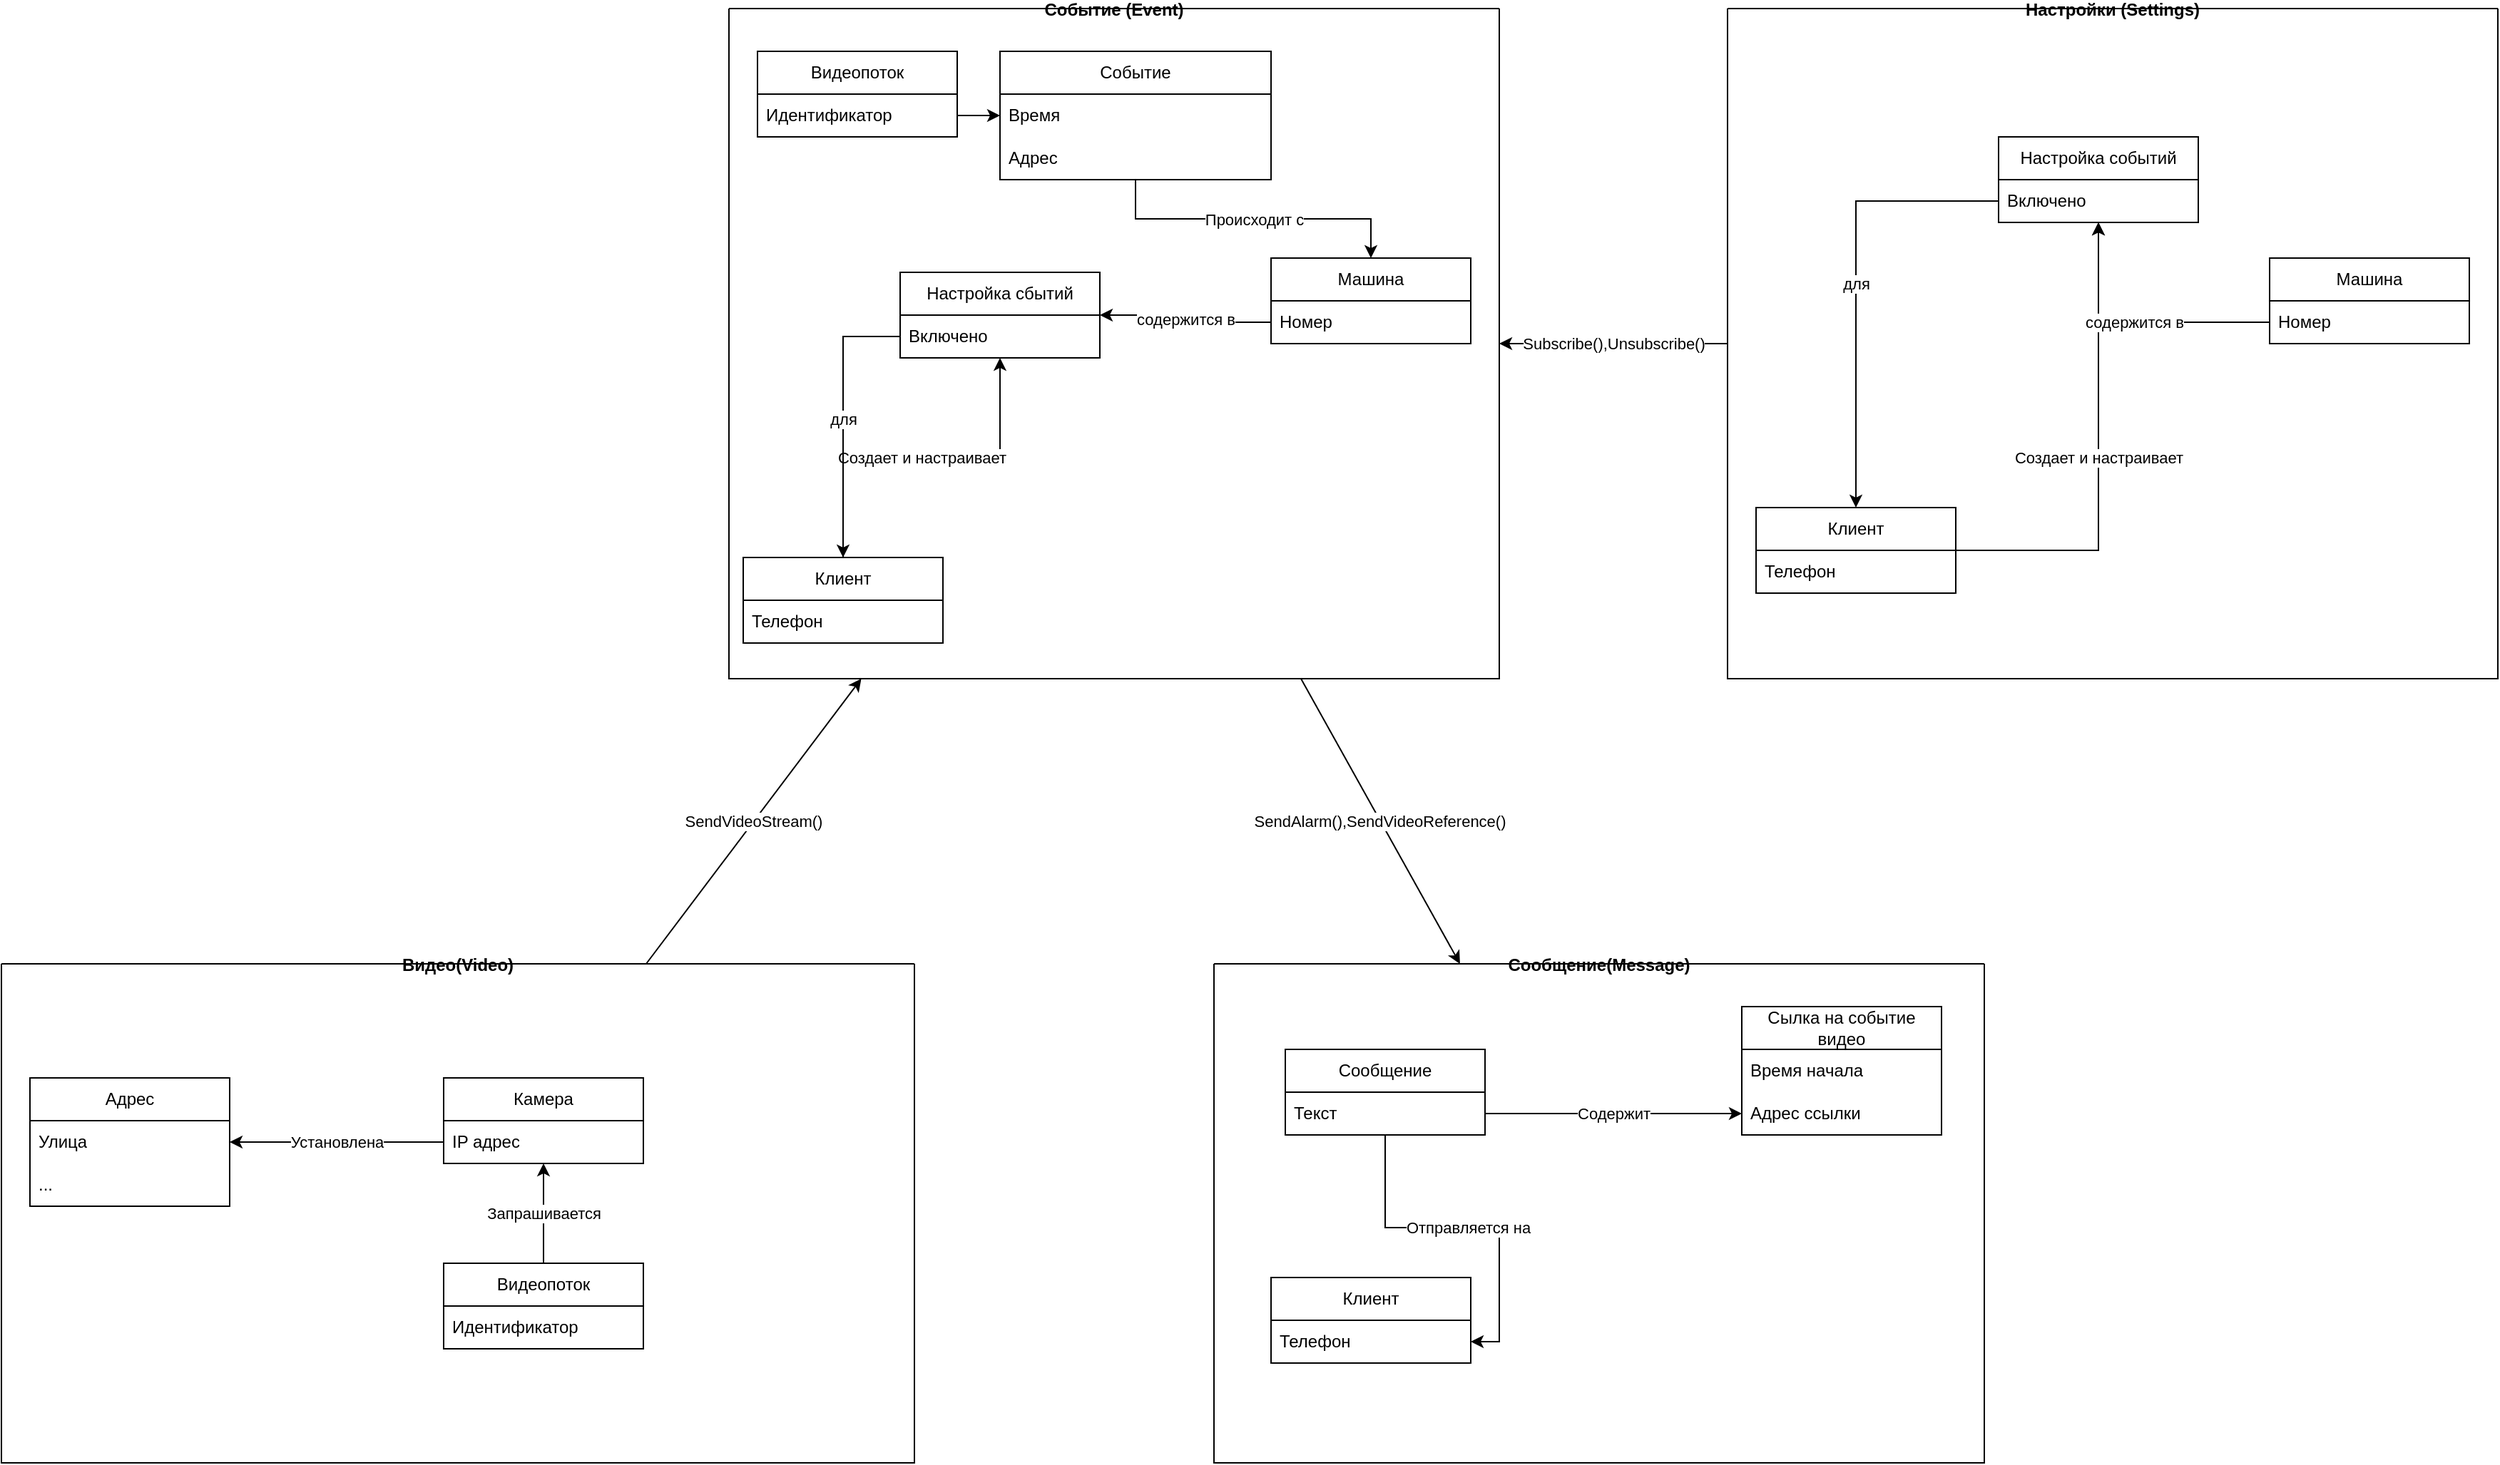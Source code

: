 <mxfile version="24.7.17">
  <diagram name="Страница — 1" id="4q1KPUu5rnTXsJ22_F98">
    <mxGraphModel dx="1114" dy="1627" grid="1" gridSize="10" guides="1" tooltips="1" connect="1" arrows="1" fold="1" page="1" pageScale="1" pageWidth="1169" pageHeight="827" math="0" shadow="0">
      <root>
        <mxCell id="0" />
        <mxCell id="1" parent="0" />
        <mxCell id="-Qxpt71t0imMPFepCBRJ-17" value="SendVideoStream()" style="rounded=0;orthogonalLoop=1;jettySize=auto;html=1;" parent="1" source="s_FAegZDkdBeRFjMGu6G-3" target="itMdQW6okkoqVVz0MCW7-12" edge="1">
          <mxGeometry relative="1" as="geometry" />
        </mxCell>
        <mxCell id="s_FAegZDkdBeRFjMGu6G-3" value="Видео(Video)" style="swimlane;startSize=0;" parent="1" vertex="1">
          <mxGeometry x="240" y="-50" width="640" height="350" as="geometry" />
        </mxCell>
        <mxCell id="s_FAegZDkdBeRFjMGu6G-4" value="Адрес" style="swimlane;fontStyle=0;childLayout=stackLayout;horizontal=1;startSize=30;horizontalStack=0;resizeParent=1;resizeParentMax=0;resizeLast=0;collapsible=1;marginBottom=0;whiteSpace=wrap;html=1;" parent="s_FAegZDkdBeRFjMGu6G-3" vertex="1">
          <mxGeometry x="20" y="80" width="140" height="90" as="geometry" />
        </mxCell>
        <mxCell id="s_FAegZDkdBeRFjMGu6G-5" value="Улица" style="text;strokeColor=none;fillColor=none;align=left;verticalAlign=middle;spacingLeft=4;spacingRight=4;overflow=hidden;points=[[0,0.5],[1,0.5]];portConstraint=eastwest;rotatable=0;whiteSpace=wrap;html=1;" parent="s_FAegZDkdBeRFjMGu6G-4" vertex="1">
          <mxGeometry y="30" width="140" height="30" as="geometry" />
        </mxCell>
        <mxCell id="s_FAegZDkdBeRFjMGu6G-6" value="..." style="text;strokeColor=none;fillColor=none;align=left;verticalAlign=middle;spacingLeft=4;spacingRight=4;overflow=hidden;points=[[0,0.5],[1,0.5]];portConstraint=eastwest;rotatable=0;whiteSpace=wrap;html=1;" parent="s_FAegZDkdBeRFjMGu6G-4" vertex="1">
          <mxGeometry y="60" width="140" height="30" as="geometry" />
        </mxCell>
        <mxCell id="s_FAegZDkdBeRFjMGu6G-7" value="Запрашивается" style="edgeStyle=orthogonalEdgeStyle;rounded=0;orthogonalLoop=1;jettySize=auto;html=1;" parent="s_FAegZDkdBeRFjMGu6G-3" source="s_FAegZDkdBeRFjMGu6G-8" target="s_FAegZDkdBeRFjMGu6G-10" edge="1">
          <mxGeometry relative="1" as="geometry" />
        </mxCell>
        <mxCell id="s_FAegZDkdBeRFjMGu6G-8" value="Видеопоток" style="swimlane;fontStyle=0;childLayout=stackLayout;horizontal=1;startSize=30;horizontalStack=0;resizeParent=1;resizeParentMax=0;resizeLast=0;collapsible=1;marginBottom=0;whiteSpace=wrap;html=1;" parent="s_FAegZDkdBeRFjMGu6G-3" vertex="1">
          <mxGeometry x="310" y="210" width="140" height="60" as="geometry" />
        </mxCell>
        <mxCell id="s_FAegZDkdBeRFjMGu6G-9" value="Идентификатор" style="text;strokeColor=none;fillColor=none;align=left;verticalAlign=middle;spacingLeft=4;spacingRight=4;overflow=hidden;points=[[0,0.5],[1,0.5]];portConstraint=eastwest;rotatable=0;whiteSpace=wrap;html=1;" parent="s_FAegZDkdBeRFjMGu6G-8" vertex="1">
          <mxGeometry y="30" width="140" height="30" as="geometry" />
        </mxCell>
        <mxCell id="s_FAegZDkdBeRFjMGu6G-10" value="Камера" style="swimlane;fontStyle=0;childLayout=stackLayout;horizontal=1;startSize=30;horizontalStack=0;resizeParent=1;resizeParentMax=0;resizeLast=0;collapsible=1;marginBottom=0;whiteSpace=wrap;html=1;" parent="s_FAegZDkdBeRFjMGu6G-3" vertex="1">
          <mxGeometry x="310" y="80" width="140" height="60" as="geometry" />
        </mxCell>
        <mxCell id="s_FAegZDkdBeRFjMGu6G-11" value="IP адрес" style="text;strokeColor=none;fillColor=none;align=left;verticalAlign=middle;spacingLeft=4;spacingRight=4;overflow=hidden;points=[[0,0.5],[1,0.5]];portConstraint=eastwest;rotatable=0;whiteSpace=wrap;html=1;" parent="s_FAegZDkdBeRFjMGu6G-10" vertex="1">
          <mxGeometry y="30" width="140" height="30" as="geometry" />
        </mxCell>
        <mxCell id="s_FAegZDkdBeRFjMGu6G-12" value="Установлена" style="edgeStyle=orthogonalEdgeStyle;rounded=0;orthogonalLoop=1;jettySize=auto;html=1;" parent="s_FAegZDkdBeRFjMGu6G-3" source="s_FAegZDkdBeRFjMGu6G-11" target="s_FAegZDkdBeRFjMGu6G-4" edge="1">
          <mxGeometry relative="1" as="geometry" />
        </mxCell>
        <mxCell id="s_FAegZDkdBeRFjMGu6G-13" value="Сообщение(Message)" style="swimlane;startSize=0;" parent="1" vertex="1">
          <mxGeometry x="1090" y="-50" width="540" height="350" as="geometry" />
        </mxCell>
        <mxCell id="itMdQW6okkoqVVz0MCW7-1" value="Клиент" style="swimlane;fontStyle=0;childLayout=stackLayout;horizontal=1;startSize=30;horizontalStack=0;resizeParent=1;resizeParentMax=0;resizeLast=0;collapsible=1;marginBottom=0;whiteSpace=wrap;html=1;" parent="s_FAegZDkdBeRFjMGu6G-13" vertex="1">
          <mxGeometry x="40" y="220" width="140" height="60" as="geometry" />
        </mxCell>
        <mxCell id="itMdQW6okkoqVVz0MCW7-2" value="Телефон" style="text;strokeColor=none;fillColor=none;align=left;verticalAlign=middle;spacingLeft=4;spacingRight=4;overflow=hidden;points=[[0,0.5],[1,0.5]];portConstraint=eastwest;rotatable=0;whiteSpace=wrap;html=1;" parent="itMdQW6okkoqVVz0MCW7-1" vertex="1">
          <mxGeometry y="30" width="140" height="30" as="geometry" />
        </mxCell>
        <mxCell id="itMdQW6okkoqVVz0MCW7-3" value="Отправляется на" style="edgeStyle=orthogonalEdgeStyle;rounded=0;orthogonalLoop=1;jettySize=auto;html=1;" parent="s_FAegZDkdBeRFjMGu6G-13" source="itMdQW6okkoqVVz0MCW7-4" target="itMdQW6okkoqVVz0MCW7-2" edge="1">
          <mxGeometry relative="1" as="geometry" />
        </mxCell>
        <mxCell id="itMdQW6okkoqVVz0MCW7-4" value="Сообщение" style="swimlane;fontStyle=0;childLayout=stackLayout;horizontal=1;startSize=30;horizontalStack=0;resizeParent=1;resizeParentMax=0;resizeLast=0;collapsible=1;marginBottom=0;whiteSpace=wrap;html=1;" parent="s_FAegZDkdBeRFjMGu6G-13" vertex="1">
          <mxGeometry x="50" y="60" width="140" height="60" as="geometry" />
        </mxCell>
        <mxCell id="itMdQW6okkoqVVz0MCW7-5" value="Текст" style="text;strokeColor=none;fillColor=none;align=left;verticalAlign=middle;spacingLeft=4;spacingRight=4;overflow=hidden;points=[[0,0.5],[1,0.5]];portConstraint=eastwest;rotatable=0;whiteSpace=wrap;html=1;" parent="itMdQW6okkoqVVz0MCW7-4" vertex="1">
          <mxGeometry y="30" width="140" height="30" as="geometry" />
        </mxCell>
        <mxCell id="itMdQW6okkoqVVz0MCW7-7" value="Сылка на событие видео" style="swimlane;fontStyle=0;childLayout=stackLayout;horizontal=1;startSize=30;horizontalStack=0;resizeParent=1;resizeParentMax=0;resizeLast=0;collapsible=1;marginBottom=0;whiteSpace=wrap;html=1;" parent="s_FAegZDkdBeRFjMGu6G-13" vertex="1">
          <mxGeometry x="370" y="30" width="140" height="90" as="geometry" />
        </mxCell>
        <mxCell id="itMdQW6okkoqVVz0MCW7-8" value="Время начала" style="text;strokeColor=none;fillColor=none;align=left;verticalAlign=middle;spacingLeft=4;spacingRight=4;overflow=hidden;points=[[0,0.5],[1,0.5]];portConstraint=eastwest;rotatable=0;whiteSpace=wrap;html=1;" parent="itMdQW6okkoqVVz0MCW7-7" vertex="1">
          <mxGeometry y="30" width="140" height="30" as="geometry" />
        </mxCell>
        <mxCell id="itMdQW6okkoqVVz0MCW7-9" value="Адрес ссылки" style="text;strokeColor=none;fillColor=none;align=left;verticalAlign=middle;spacingLeft=4;spacingRight=4;overflow=hidden;points=[[0,0.5],[1,0.5]];portConstraint=eastwest;rotatable=0;whiteSpace=wrap;html=1;" parent="itMdQW6okkoqVVz0MCW7-7" vertex="1">
          <mxGeometry y="60" width="140" height="30" as="geometry" />
        </mxCell>
        <mxCell id="itMdQW6okkoqVVz0MCW7-11" value="Содержит" style="edgeStyle=orthogonalEdgeStyle;rounded=0;orthogonalLoop=1;jettySize=auto;html=1;" parent="s_FAegZDkdBeRFjMGu6G-13" source="itMdQW6okkoqVVz0MCW7-5" target="itMdQW6okkoqVVz0MCW7-9" edge="1">
          <mxGeometry relative="1" as="geometry" />
        </mxCell>
        <mxCell id="-Qxpt71t0imMPFepCBRJ-18" value="SendAlarm(),SendVideoReference()" style="rounded=0;orthogonalLoop=1;jettySize=auto;html=1;" parent="1" source="itMdQW6okkoqVVz0MCW7-12" target="s_FAegZDkdBeRFjMGu6G-13" edge="1">
          <mxGeometry x="-0.004" relative="1" as="geometry">
            <mxPoint as="offset" />
          </mxGeometry>
        </mxCell>
        <mxCell id="-Qxpt71t0imMPFepCBRJ-37" value="Subscribe(),Unsubscribe()" style="edgeStyle=orthogonalEdgeStyle;rounded=0;orthogonalLoop=1;jettySize=auto;html=1;startArrow=classic;startFill=1;endArrow=none;endFill=0;" parent="1" source="itMdQW6okkoqVVz0MCW7-12" target="-Qxpt71t0imMPFepCBRJ-19" edge="1">
          <mxGeometry relative="1" as="geometry" />
        </mxCell>
        <mxCell id="itMdQW6okkoqVVz0MCW7-12" value="Событие (Event)" style="swimlane;startSize=0;" parent="1" vertex="1">
          <mxGeometry x="750" y="-720" width="540" height="470" as="geometry" />
        </mxCell>
        <mxCell id="-Qxpt71t0imMPFepCBRJ-1" value="Машина" style="swimlane;fontStyle=0;childLayout=stackLayout;horizontal=1;startSize=30;horizontalStack=0;resizeParent=1;resizeParentMax=0;resizeLast=0;collapsible=1;marginBottom=0;whiteSpace=wrap;html=1;" parent="itMdQW6okkoqVVz0MCW7-12" vertex="1">
          <mxGeometry x="380" y="175" width="140" height="60" as="geometry" />
        </mxCell>
        <mxCell id="-Qxpt71t0imMPFepCBRJ-2" value="Номер" style="text;strokeColor=none;fillColor=none;align=left;verticalAlign=middle;spacingLeft=4;spacingRight=4;overflow=hidden;points=[[0,0.5],[1,0.5]];portConstraint=eastwest;rotatable=0;whiteSpace=wrap;html=1;" parent="-Qxpt71t0imMPFepCBRJ-1" vertex="1">
          <mxGeometry y="30" width="140" height="30" as="geometry" />
        </mxCell>
        <mxCell id="-Qxpt71t0imMPFepCBRJ-3" value="Создает и настраивает" style="edgeStyle=orthogonalEdgeStyle;rounded=0;orthogonalLoop=1;jettySize=auto;html=1;" parent="itMdQW6okkoqVVz0MCW7-12" source="-Qxpt71t0imMPFepCBRJ-4" target="-Qxpt71t0imMPFepCBRJ-10" edge="1">
          <mxGeometry relative="1" as="geometry" />
        </mxCell>
        <mxCell id="-Qxpt71t0imMPFepCBRJ-4" value="Клиент" style="swimlane;fontStyle=0;childLayout=stackLayout;horizontal=1;startSize=30;horizontalStack=0;resizeParent=1;resizeParentMax=0;resizeLast=0;collapsible=1;marginBottom=0;whiteSpace=wrap;html=1;" parent="itMdQW6okkoqVVz0MCW7-12" vertex="1">
          <mxGeometry x="10" y="385" width="140" height="60" as="geometry" />
        </mxCell>
        <mxCell id="-Qxpt71t0imMPFepCBRJ-5" value="Телефон" style="text;strokeColor=none;fillColor=none;align=left;verticalAlign=middle;spacingLeft=4;spacingRight=4;overflow=hidden;points=[[0,0.5],[1,0.5]];portConstraint=eastwest;rotatable=0;whiteSpace=wrap;html=1;" parent="-Qxpt71t0imMPFepCBRJ-4" vertex="1">
          <mxGeometry y="30" width="140" height="30" as="geometry" />
        </mxCell>
        <mxCell id="-Qxpt71t0imMPFepCBRJ-6" value="Происходит с" style="edgeStyle=orthogonalEdgeStyle;rounded=0;orthogonalLoop=1;jettySize=auto;html=1;" parent="itMdQW6okkoqVVz0MCW7-12" source="-Qxpt71t0imMPFepCBRJ-7" target="-Qxpt71t0imMPFepCBRJ-1" edge="1">
          <mxGeometry relative="1" as="geometry" />
        </mxCell>
        <mxCell id="-Qxpt71t0imMPFepCBRJ-7" value="Событие" style="swimlane;fontStyle=0;childLayout=stackLayout;horizontal=1;startSize=30;horizontalStack=0;resizeParent=1;resizeParentMax=0;resizeLast=0;collapsible=1;marginBottom=0;whiteSpace=wrap;html=1;" parent="itMdQW6okkoqVVz0MCW7-12" vertex="1">
          <mxGeometry x="190" y="30" width="190" height="90" as="geometry" />
        </mxCell>
        <mxCell id="-Qxpt71t0imMPFepCBRJ-8" value="Время" style="text;strokeColor=none;fillColor=none;align=left;verticalAlign=middle;spacingLeft=4;spacingRight=4;overflow=hidden;points=[[0,0.5],[1,0.5]];portConstraint=eastwest;rotatable=0;whiteSpace=wrap;html=1;" parent="-Qxpt71t0imMPFepCBRJ-7" vertex="1">
          <mxGeometry y="30" width="190" height="30" as="geometry" />
        </mxCell>
        <mxCell id="-Qxpt71t0imMPFepCBRJ-9" value="Адрес" style="text;strokeColor=none;fillColor=none;align=left;verticalAlign=middle;spacingLeft=4;spacingRight=4;overflow=hidden;points=[[0,0.5],[1,0.5]];portConstraint=eastwest;rotatable=0;whiteSpace=wrap;html=1;" parent="-Qxpt71t0imMPFepCBRJ-7" vertex="1">
          <mxGeometry y="60" width="190" height="30" as="geometry" />
        </mxCell>
        <mxCell id="-Qxpt71t0imMPFepCBRJ-10" value="Настройка сбытий" style="swimlane;fontStyle=0;childLayout=stackLayout;horizontal=1;startSize=30;horizontalStack=0;resizeParent=1;resizeParentMax=0;resizeLast=0;collapsible=1;marginBottom=0;whiteSpace=wrap;html=1;" parent="itMdQW6okkoqVVz0MCW7-12" vertex="1">
          <mxGeometry x="120" y="185" width="140" height="60" as="geometry" />
        </mxCell>
        <mxCell id="-Qxpt71t0imMPFepCBRJ-11" value="Включено" style="text;strokeColor=none;fillColor=none;align=left;verticalAlign=middle;spacingLeft=4;spacingRight=4;overflow=hidden;points=[[0,0.5],[1,0.5]];portConstraint=eastwest;rotatable=0;whiteSpace=wrap;html=1;" parent="-Qxpt71t0imMPFepCBRJ-10" vertex="1">
          <mxGeometry y="30" width="140" height="30" as="geometry" />
        </mxCell>
        <mxCell id="-Qxpt71t0imMPFepCBRJ-12" value="содержится в" style="edgeStyle=orthogonalEdgeStyle;rounded=0;orthogonalLoop=1;jettySize=auto;html=1;" parent="itMdQW6okkoqVVz0MCW7-12" source="-Qxpt71t0imMPFepCBRJ-2" target="-Qxpt71t0imMPFepCBRJ-10" edge="1">
          <mxGeometry relative="1" as="geometry" />
        </mxCell>
        <mxCell id="-Qxpt71t0imMPFepCBRJ-13" value="для" style="edgeStyle=orthogonalEdgeStyle;rounded=0;orthogonalLoop=1;jettySize=auto;html=1;" parent="itMdQW6okkoqVVz0MCW7-12" source="-Qxpt71t0imMPFepCBRJ-11" target="-Qxpt71t0imMPFepCBRJ-4" edge="1">
          <mxGeometry relative="1" as="geometry" />
        </mxCell>
        <mxCell id="-Qxpt71t0imMPFepCBRJ-14" value="Видеопоток" style="swimlane;fontStyle=0;childLayout=stackLayout;horizontal=1;startSize=30;horizontalStack=0;resizeParent=1;resizeParentMax=0;resizeLast=0;collapsible=1;marginBottom=0;whiteSpace=wrap;html=1;" parent="itMdQW6okkoqVVz0MCW7-12" vertex="1">
          <mxGeometry x="20" y="30" width="140" height="60" as="geometry" />
        </mxCell>
        <mxCell id="-Qxpt71t0imMPFepCBRJ-15" value="Идентификатор" style="text;strokeColor=none;fillColor=none;align=left;verticalAlign=middle;spacingLeft=4;spacingRight=4;overflow=hidden;points=[[0,0.5],[1,0.5]];portConstraint=eastwest;rotatable=0;whiteSpace=wrap;html=1;" parent="-Qxpt71t0imMPFepCBRJ-14" vertex="1">
          <mxGeometry y="30" width="140" height="30" as="geometry" />
        </mxCell>
        <mxCell id="-Qxpt71t0imMPFepCBRJ-16" style="edgeStyle=orthogonalEdgeStyle;rounded=0;orthogonalLoop=1;jettySize=auto;html=1;entryX=0;entryY=0.5;entryDx=0;entryDy=0;" parent="itMdQW6okkoqVVz0MCW7-12" source="-Qxpt71t0imMPFepCBRJ-15" target="-Qxpt71t0imMPFepCBRJ-8" edge="1">
          <mxGeometry relative="1" as="geometry" />
        </mxCell>
        <mxCell id="-Qxpt71t0imMPFepCBRJ-19" value="Настройки (Settings)" style="swimlane;startSize=0;" parent="1" vertex="1">
          <mxGeometry x="1450" y="-720" width="540" height="470" as="geometry" />
        </mxCell>
        <mxCell id="-Qxpt71t0imMPFepCBRJ-20" value="Машина" style="swimlane;fontStyle=0;childLayout=stackLayout;horizontal=1;startSize=30;horizontalStack=0;resizeParent=1;resizeParentMax=0;resizeLast=0;collapsible=1;marginBottom=0;whiteSpace=wrap;html=1;" parent="-Qxpt71t0imMPFepCBRJ-19" vertex="1">
          <mxGeometry x="380" y="175" width="140" height="60" as="geometry" />
        </mxCell>
        <mxCell id="-Qxpt71t0imMPFepCBRJ-21" value="Номер" style="text;strokeColor=none;fillColor=none;align=left;verticalAlign=middle;spacingLeft=4;spacingRight=4;overflow=hidden;points=[[0,0.5],[1,0.5]];portConstraint=eastwest;rotatable=0;whiteSpace=wrap;html=1;" parent="-Qxpt71t0imMPFepCBRJ-20" vertex="1">
          <mxGeometry y="30" width="140" height="30" as="geometry" />
        </mxCell>
        <mxCell id="-Qxpt71t0imMPFepCBRJ-22" value="Создает и настраивает" style="edgeStyle=orthogonalEdgeStyle;rounded=0;orthogonalLoop=1;jettySize=auto;html=1;" parent="-Qxpt71t0imMPFepCBRJ-19" source="-Qxpt71t0imMPFepCBRJ-23" target="-Qxpt71t0imMPFepCBRJ-29" edge="1">
          <mxGeometry relative="1" as="geometry" />
        </mxCell>
        <mxCell id="-Qxpt71t0imMPFepCBRJ-23" value="Клиент" style="swimlane;fontStyle=0;childLayout=stackLayout;horizontal=1;startSize=30;horizontalStack=0;resizeParent=1;resizeParentMax=0;resizeLast=0;collapsible=1;marginBottom=0;whiteSpace=wrap;html=1;" parent="-Qxpt71t0imMPFepCBRJ-19" vertex="1">
          <mxGeometry x="20" y="350" width="140" height="60" as="geometry" />
        </mxCell>
        <mxCell id="-Qxpt71t0imMPFepCBRJ-24" value="Телефон" style="text;strokeColor=none;fillColor=none;align=left;verticalAlign=middle;spacingLeft=4;spacingRight=4;overflow=hidden;points=[[0,0.5],[1,0.5]];portConstraint=eastwest;rotatable=0;whiteSpace=wrap;html=1;" parent="-Qxpt71t0imMPFepCBRJ-23" vertex="1">
          <mxGeometry y="30" width="140" height="30" as="geometry" />
        </mxCell>
        <mxCell id="-Qxpt71t0imMPFepCBRJ-29" value="Настройка событий" style="swimlane;fontStyle=0;childLayout=stackLayout;horizontal=1;startSize=30;horizontalStack=0;resizeParent=1;resizeParentMax=0;resizeLast=0;collapsible=1;marginBottom=0;whiteSpace=wrap;html=1;" parent="-Qxpt71t0imMPFepCBRJ-19" vertex="1">
          <mxGeometry x="190" y="90" width="140" height="60" as="geometry" />
        </mxCell>
        <mxCell id="-Qxpt71t0imMPFepCBRJ-30" value="Включено" style="text;strokeColor=none;fillColor=none;align=left;verticalAlign=middle;spacingLeft=4;spacingRight=4;overflow=hidden;points=[[0,0.5],[1,0.5]];portConstraint=eastwest;rotatable=0;whiteSpace=wrap;html=1;" parent="-Qxpt71t0imMPFepCBRJ-29" vertex="1">
          <mxGeometry y="30" width="140" height="30" as="geometry" />
        </mxCell>
        <mxCell id="-Qxpt71t0imMPFepCBRJ-31" value="содержится в" style="edgeStyle=orthogonalEdgeStyle;rounded=0;orthogonalLoop=1;jettySize=auto;html=1;" parent="-Qxpt71t0imMPFepCBRJ-19" source="-Qxpt71t0imMPFepCBRJ-21" target="-Qxpt71t0imMPFepCBRJ-29" edge="1">
          <mxGeometry relative="1" as="geometry" />
        </mxCell>
        <mxCell id="-Qxpt71t0imMPFepCBRJ-32" value="для" style="edgeStyle=orthogonalEdgeStyle;rounded=0;orthogonalLoop=1;jettySize=auto;html=1;" parent="-Qxpt71t0imMPFepCBRJ-19" source="-Qxpt71t0imMPFepCBRJ-30" target="-Qxpt71t0imMPFepCBRJ-23" edge="1">
          <mxGeometry relative="1" as="geometry" />
        </mxCell>
      </root>
    </mxGraphModel>
  </diagram>
</mxfile>
